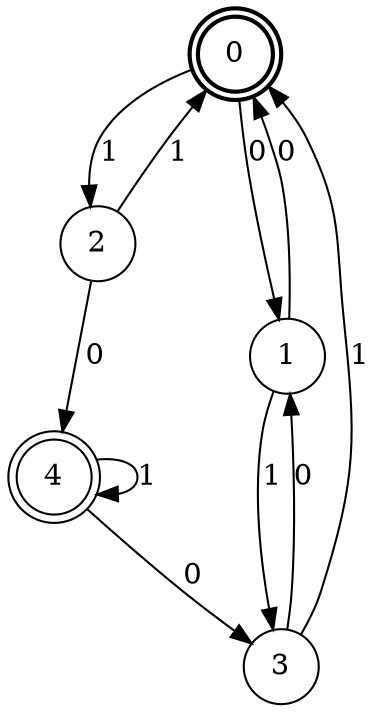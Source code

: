 digraph Automat {
    node [shape = circle];
    0 [style = "bold"];
    0 [peripheries=2]
    0 -> 1 [label = "0"];
    0 -> 2 [label = "1"];
    1 -> 0 [label = "0"];
    1 -> 3 [label = "1"];
    2 -> 4 [label = "0"];
    2 -> 0 [label = "1"];
    3 -> 1 [label = "0"];
    3 -> 0 [label = "1"];
    4 [peripheries=2]
    4 -> 3 [label = "0"];
    4 -> 4 [label = "1"];
}
